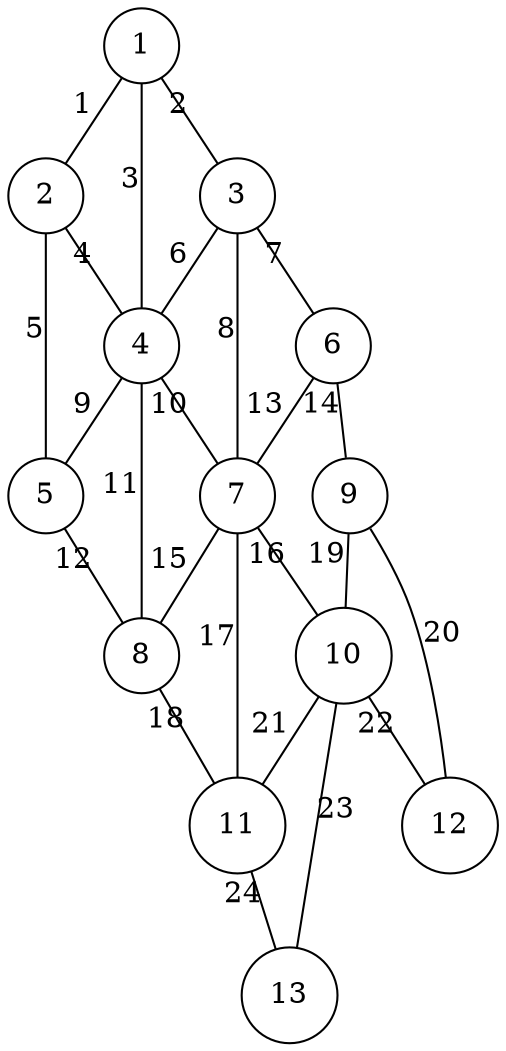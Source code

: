 graph ortuzar {
 node[shape=circle]
 1 -- 2 [xlabel=1]
 1 -- 3 [xlabel=2]
 1 -- 4 [xlabel=3]
 2 -- 4 [xlabel=4]
 2 -- 5 [xlabel=5]
 3 -- 4 [xlabel=6]
 3 -- 6 [xlabel=7]
 3 -- 7 [xlabel=8]
 4 -- 5 [xlabel=9]
 4 -- 7 [xlabel=10]
 4 -- 8 [xlabel=11]
 5 -- 8 [xlabel=12]
 6 -- 7 [xlabel=13]
 6 -- 9 [xlabel=14]
 7 -- 8 [xlabel=15]
 7 -- 10 [xlabel=16]
 7 -- 11 [xlabel=17]
 8 -- 11 [xlabel=18]
 9 -- 10 [xlabel=19]
 9 -- 12 [xlabel=20]
 10 -- 11 [xlabel=21]
 10 -- 12 [xlabel=22]
 10 -- 13 [xlabel=23]
 11 -- 13 [xlabel=24]
}
